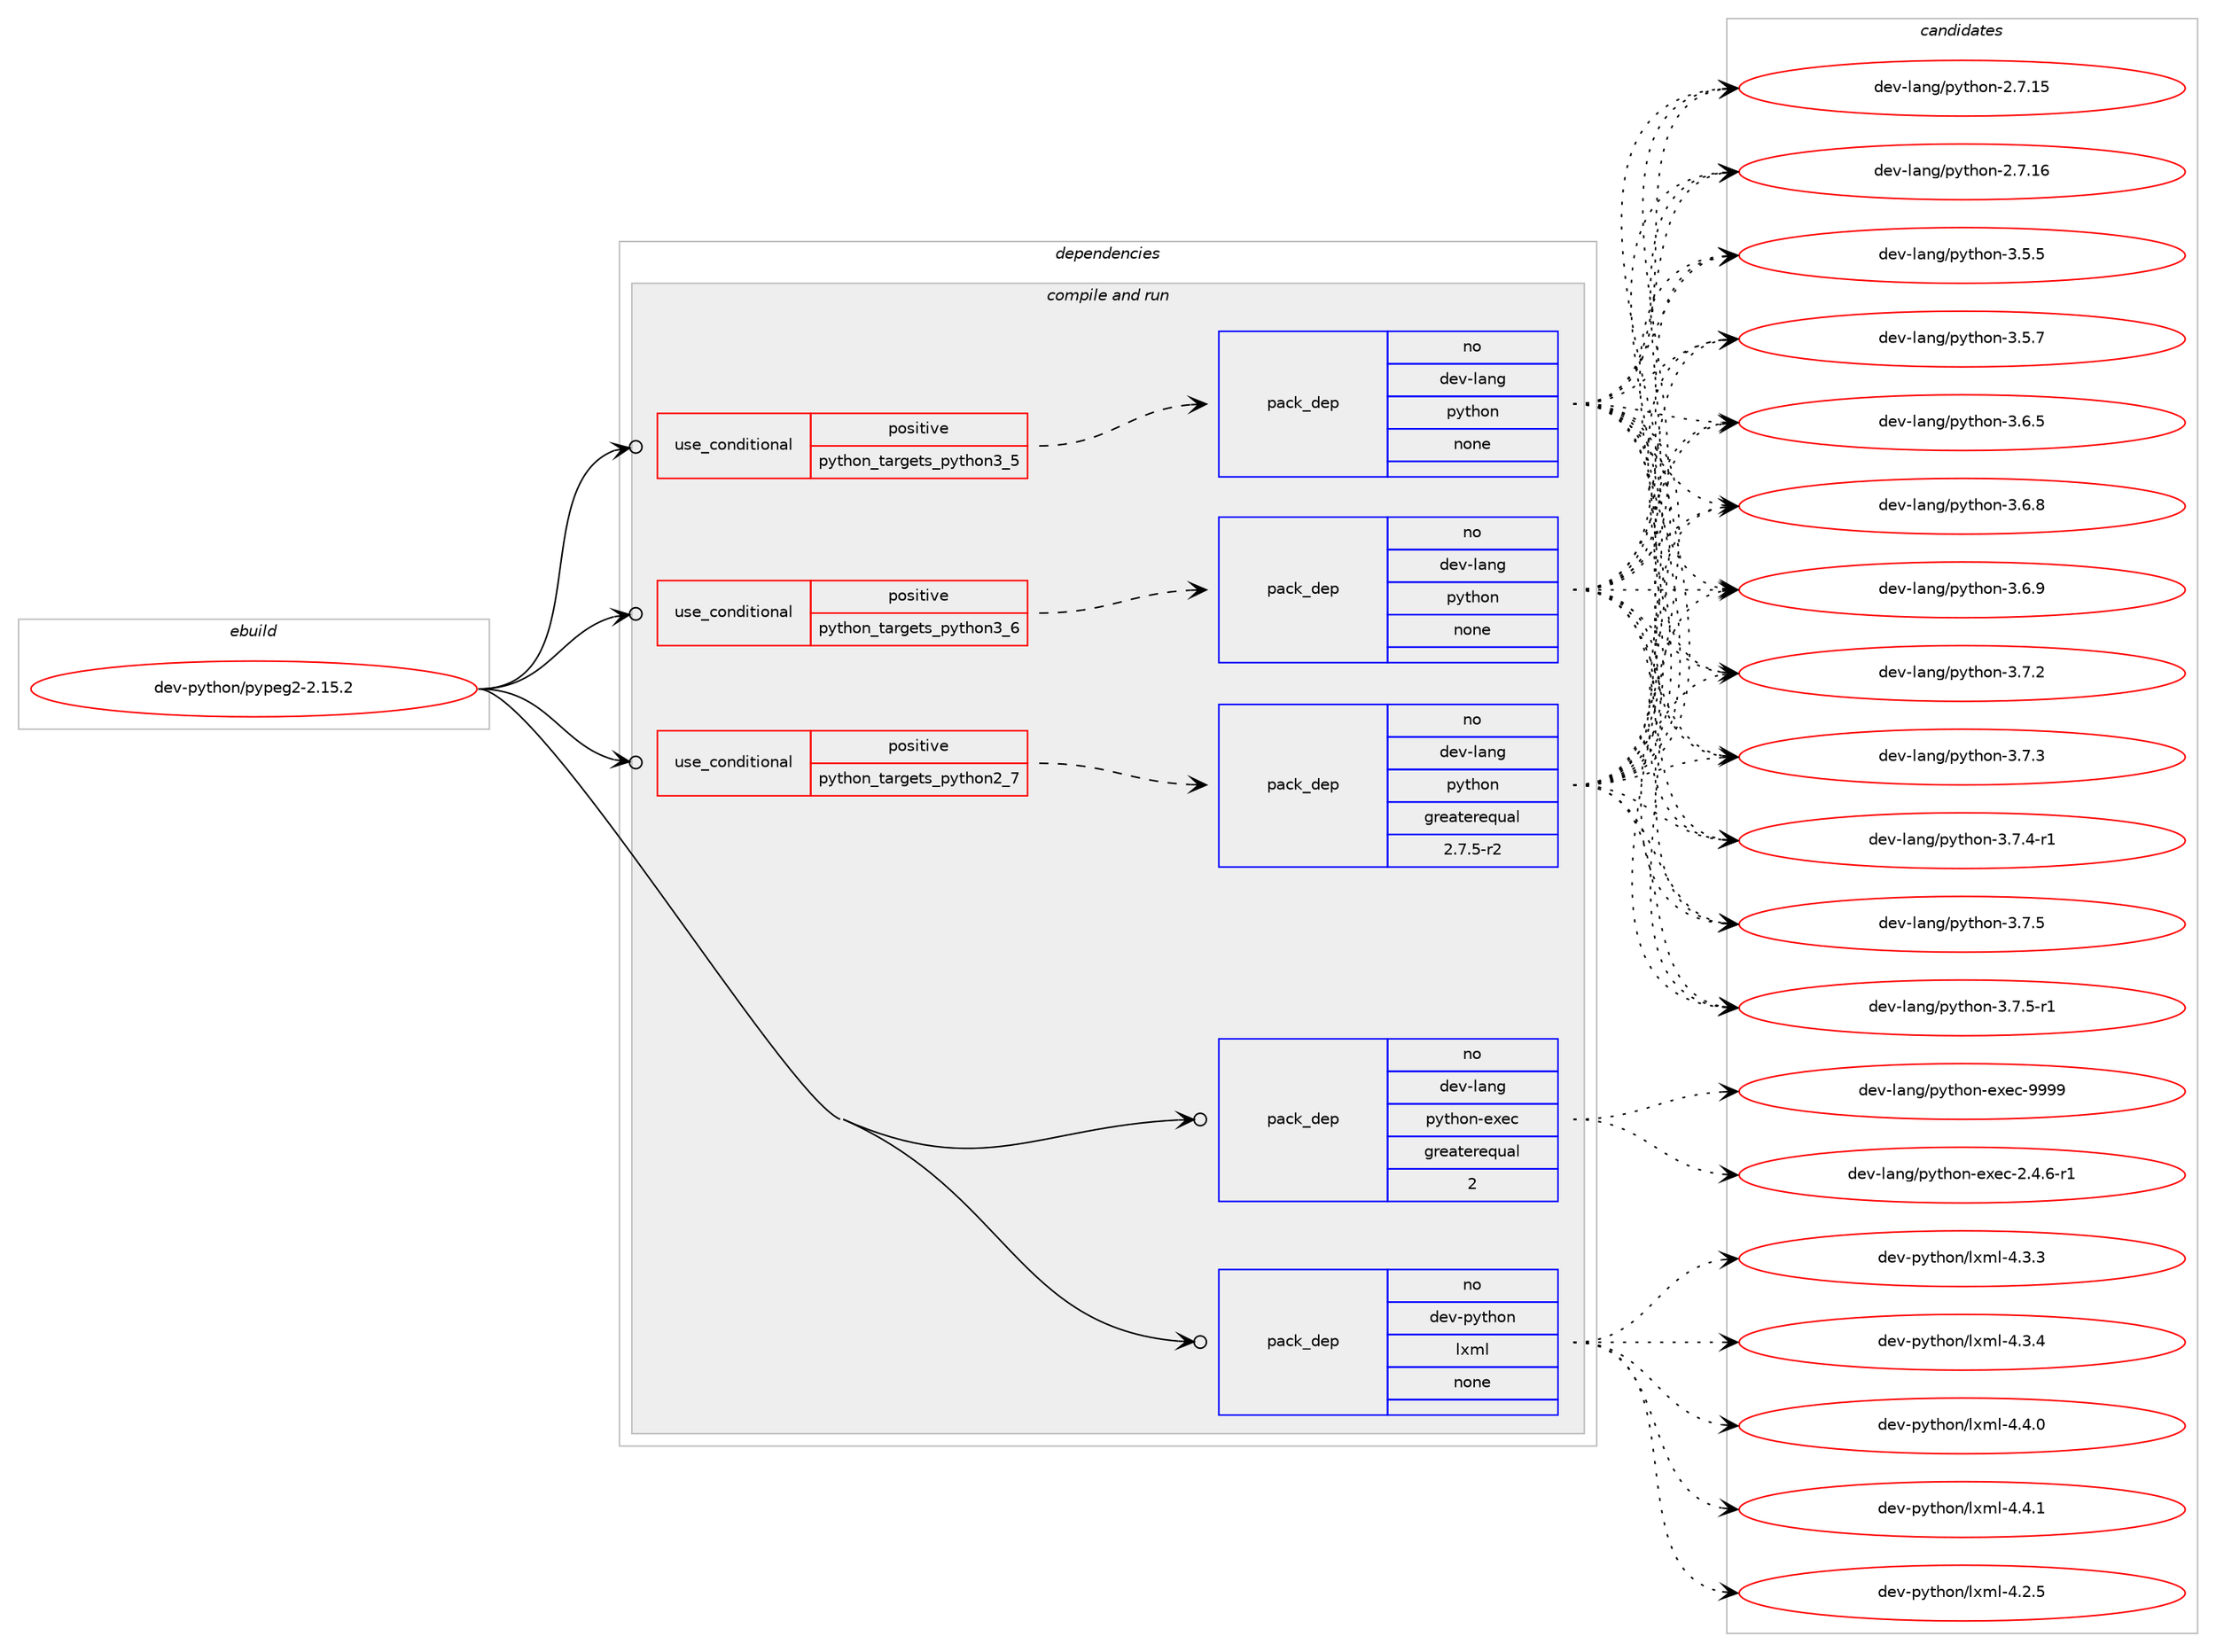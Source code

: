 digraph prolog {

# *************
# Graph options
# *************

newrank=true;
concentrate=true;
compound=true;
graph [rankdir=LR,fontname=Helvetica,fontsize=10,ranksep=1.5];#, ranksep=2.5, nodesep=0.2];
edge  [arrowhead=vee];
node  [fontname=Helvetica,fontsize=10];

# **********
# The ebuild
# **********

subgraph cluster_leftcol {
color=gray;
rank=same;
label=<<i>ebuild</i>>;
id [label="dev-python/pypeg2-2.15.2", color=red, width=4, href="../dev-python/pypeg2-2.15.2.svg"];
}

# ****************
# The dependencies
# ****************

subgraph cluster_midcol {
color=gray;
label=<<i>dependencies</i>>;
subgraph cluster_compile {
fillcolor="#eeeeee";
style=filled;
label=<<i>compile</i>>;
}
subgraph cluster_compileandrun {
fillcolor="#eeeeee";
style=filled;
label=<<i>compile and run</i>>;
subgraph cond146519 {
dependency627742 [label=<<TABLE BORDER="0" CELLBORDER="1" CELLSPACING="0" CELLPADDING="4"><TR><TD ROWSPAN="3" CELLPADDING="10">use_conditional</TD></TR><TR><TD>positive</TD></TR><TR><TD>python_targets_python2_7</TD></TR></TABLE>>, shape=none, color=red];
subgraph pack469374 {
dependency627743 [label=<<TABLE BORDER="0" CELLBORDER="1" CELLSPACING="0" CELLPADDING="4" WIDTH="220"><TR><TD ROWSPAN="6" CELLPADDING="30">pack_dep</TD></TR><TR><TD WIDTH="110">no</TD></TR><TR><TD>dev-lang</TD></TR><TR><TD>python</TD></TR><TR><TD>greaterequal</TD></TR><TR><TD>2.7.5-r2</TD></TR></TABLE>>, shape=none, color=blue];
}
dependency627742:e -> dependency627743:w [weight=20,style="dashed",arrowhead="vee"];
}
id:e -> dependency627742:w [weight=20,style="solid",arrowhead="odotvee"];
subgraph cond146520 {
dependency627744 [label=<<TABLE BORDER="0" CELLBORDER="1" CELLSPACING="0" CELLPADDING="4"><TR><TD ROWSPAN="3" CELLPADDING="10">use_conditional</TD></TR><TR><TD>positive</TD></TR><TR><TD>python_targets_python3_5</TD></TR></TABLE>>, shape=none, color=red];
subgraph pack469375 {
dependency627745 [label=<<TABLE BORDER="0" CELLBORDER="1" CELLSPACING="0" CELLPADDING="4" WIDTH="220"><TR><TD ROWSPAN="6" CELLPADDING="30">pack_dep</TD></TR><TR><TD WIDTH="110">no</TD></TR><TR><TD>dev-lang</TD></TR><TR><TD>python</TD></TR><TR><TD>none</TD></TR><TR><TD></TD></TR></TABLE>>, shape=none, color=blue];
}
dependency627744:e -> dependency627745:w [weight=20,style="dashed",arrowhead="vee"];
}
id:e -> dependency627744:w [weight=20,style="solid",arrowhead="odotvee"];
subgraph cond146521 {
dependency627746 [label=<<TABLE BORDER="0" CELLBORDER="1" CELLSPACING="0" CELLPADDING="4"><TR><TD ROWSPAN="3" CELLPADDING="10">use_conditional</TD></TR><TR><TD>positive</TD></TR><TR><TD>python_targets_python3_6</TD></TR></TABLE>>, shape=none, color=red];
subgraph pack469376 {
dependency627747 [label=<<TABLE BORDER="0" CELLBORDER="1" CELLSPACING="0" CELLPADDING="4" WIDTH="220"><TR><TD ROWSPAN="6" CELLPADDING="30">pack_dep</TD></TR><TR><TD WIDTH="110">no</TD></TR><TR><TD>dev-lang</TD></TR><TR><TD>python</TD></TR><TR><TD>none</TD></TR><TR><TD></TD></TR></TABLE>>, shape=none, color=blue];
}
dependency627746:e -> dependency627747:w [weight=20,style="dashed",arrowhead="vee"];
}
id:e -> dependency627746:w [weight=20,style="solid",arrowhead="odotvee"];
subgraph pack469377 {
dependency627748 [label=<<TABLE BORDER="0" CELLBORDER="1" CELLSPACING="0" CELLPADDING="4" WIDTH="220"><TR><TD ROWSPAN="6" CELLPADDING="30">pack_dep</TD></TR><TR><TD WIDTH="110">no</TD></TR><TR><TD>dev-lang</TD></TR><TR><TD>python-exec</TD></TR><TR><TD>greaterequal</TD></TR><TR><TD>2</TD></TR></TABLE>>, shape=none, color=blue];
}
id:e -> dependency627748:w [weight=20,style="solid",arrowhead="odotvee"];
subgraph pack469378 {
dependency627749 [label=<<TABLE BORDER="0" CELLBORDER="1" CELLSPACING="0" CELLPADDING="4" WIDTH="220"><TR><TD ROWSPAN="6" CELLPADDING="30">pack_dep</TD></TR><TR><TD WIDTH="110">no</TD></TR><TR><TD>dev-python</TD></TR><TR><TD>lxml</TD></TR><TR><TD>none</TD></TR><TR><TD></TD></TR></TABLE>>, shape=none, color=blue];
}
id:e -> dependency627749:w [weight=20,style="solid",arrowhead="odotvee"];
}
subgraph cluster_run {
fillcolor="#eeeeee";
style=filled;
label=<<i>run</i>>;
}
}

# **************
# The candidates
# **************

subgraph cluster_choices {
rank=same;
color=gray;
label=<<i>candidates</i>>;

subgraph choice469374 {
color=black;
nodesep=1;
choice10010111845108971101034711212111610411111045504655464953 [label="dev-lang/python-2.7.15", color=red, width=4,href="../dev-lang/python-2.7.15.svg"];
choice10010111845108971101034711212111610411111045504655464954 [label="dev-lang/python-2.7.16", color=red, width=4,href="../dev-lang/python-2.7.16.svg"];
choice100101118451089711010347112121116104111110455146534653 [label="dev-lang/python-3.5.5", color=red, width=4,href="../dev-lang/python-3.5.5.svg"];
choice100101118451089711010347112121116104111110455146534655 [label="dev-lang/python-3.5.7", color=red, width=4,href="../dev-lang/python-3.5.7.svg"];
choice100101118451089711010347112121116104111110455146544653 [label="dev-lang/python-3.6.5", color=red, width=4,href="../dev-lang/python-3.6.5.svg"];
choice100101118451089711010347112121116104111110455146544656 [label="dev-lang/python-3.6.8", color=red, width=4,href="../dev-lang/python-3.6.8.svg"];
choice100101118451089711010347112121116104111110455146544657 [label="dev-lang/python-3.6.9", color=red, width=4,href="../dev-lang/python-3.6.9.svg"];
choice100101118451089711010347112121116104111110455146554650 [label="dev-lang/python-3.7.2", color=red, width=4,href="../dev-lang/python-3.7.2.svg"];
choice100101118451089711010347112121116104111110455146554651 [label="dev-lang/python-3.7.3", color=red, width=4,href="../dev-lang/python-3.7.3.svg"];
choice1001011184510897110103471121211161041111104551465546524511449 [label="dev-lang/python-3.7.4-r1", color=red, width=4,href="../dev-lang/python-3.7.4-r1.svg"];
choice100101118451089711010347112121116104111110455146554653 [label="dev-lang/python-3.7.5", color=red, width=4,href="../dev-lang/python-3.7.5.svg"];
choice1001011184510897110103471121211161041111104551465546534511449 [label="dev-lang/python-3.7.5-r1", color=red, width=4,href="../dev-lang/python-3.7.5-r1.svg"];
dependency627743:e -> choice10010111845108971101034711212111610411111045504655464953:w [style=dotted,weight="100"];
dependency627743:e -> choice10010111845108971101034711212111610411111045504655464954:w [style=dotted,weight="100"];
dependency627743:e -> choice100101118451089711010347112121116104111110455146534653:w [style=dotted,weight="100"];
dependency627743:e -> choice100101118451089711010347112121116104111110455146534655:w [style=dotted,weight="100"];
dependency627743:e -> choice100101118451089711010347112121116104111110455146544653:w [style=dotted,weight="100"];
dependency627743:e -> choice100101118451089711010347112121116104111110455146544656:w [style=dotted,weight="100"];
dependency627743:e -> choice100101118451089711010347112121116104111110455146544657:w [style=dotted,weight="100"];
dependency627743:e -> choice100101118451089711010347112121116104111110455146554650:w [style=dotted,weight="100"];
dependency627743:e -> choice100101118451089711010347112121116104111110455146554651:w [style=dotted,weight="100"];
dependency627743:e -> choice1001011184510897110103471121211161041111104551465546524511449:w [style=dotted,weight="100"];
dependency627743:e -> choice100101118451089711010347112121116104111110455146554653:w [style=dotted,weight="100"];
dependency627743:e -> choice1001011184510897110103471121211161041111104551465546534511449:w [style=dotted,weight="100"];
}
subgraph choice469375 {
color=black;
nodesep=1;
choice10010111845108971101034711212111610411111045504655464953 [label="dev-lang/python-2.7.15", color=red, width=4,href="../dev-lang/python-2.7.15.svg"];
choice10010111845108971101034711212111610411111045504655464954 [label="dev-lang/python-2.7.16", color=red, width=4,href="../dev-lang/python-2.7.16.svg"];
choice100101118451089711010347112121116104111110455146534653 [label="dev-lang/python-3.5.5", color=red, width=4,href="../dev-lang/python-3.5.5.svg"];
choice100101118451089711010347112121116104111110455146534655 [label="dev-lang/python-3.5.7", color=red, width=4,href="../dev-lang/python-3.5.7.svg"];
choice100101118451089711010347112121116104111110455146544653 [label="dev-lang/python-3.6.5", color=red, width=4,href="../dev-lang/python-3.6.5.svg"];
choice100101118451089711010347112121116104111110455146544656 [label="dev-lang/python-3.6.8", color=red, width=4,href="../dev-lang/python-3.6.8.svg"];
choice100101118451089711010347112121116104111110455146544657 [label="dev-lang/python-3.6.9", color=red, width=4,href="../dev-lang/python-3.6.9.svg"];
choice100101118451089711010347112121116104111110455146554650 [label="dev-lang/python-3.7.2", color=red, width=4,href="../dev-lang/python-3.7.2.svg"];
choice100101118451089711010347112121116104111110455146554651 [label="dev-lang/python-3.7.3", color=red, width=4,href="../dev-lang/python-3.7.3.svg"];
choice1001011184510897110103471121211161041111104551465546524511449 [label="dev-lang/python-3.7.4-r1", color=red, width=4,href="../dev-lang/python-3.7.4-r1.svg"];
choice100101118451089711010347112121116104111110455146554653 [label="dev-lang/python-3.7.5", color=red, width=4,href="../dev-lang/python-3.7.5.svg"];
choice1001011184510897110103471121211161041111104551465546534511449 [label="dev-lang/python-3.7.5-r1", color=red, width=4,href="../dev-lang/python-3.7.5-r1.svg"];
dependency627745:e -> choice10010111845108971101034711212111610411111045504655464953:w [style=dotted,weight="100"];
dependency627745:e -> choice10010111845108971101034711212111610411111045504655464954:w [style=dotted,weight="100"];
dependency627745:e -> choice100101118451089711010347112121116104111110455146534653:w [style=dotted,weight="100"];
dependency627745:e -> choice100101118451089711010347112121116104111110455146534655:w [style=dotted,weight="100"];
dependency627745:e -> choice100101118451089711010347112121116104111110455146544653:w [style=dotted,weight="100"];
dependency627745:e -> choice100101118451089711010347112121116104111110455146544656:w [style=dotted,weight="100"];
dependency627745:e -> choice100101118451089711010347112121116104111110455146544657:w [style=dotted,weight="100"];
dependency627745:e -> choice100101118451089711010347112121116104111110455146554650:w [style=dotted,weight="100"];
dependency627745:e -> choice100101118451089711010347112121116104111110455146554651:w [style=dotted,weight="100"];
dependency627745:e -> choice1001011184510897110103471121211161041111104551465546524511449:w [style=dotted,weight="100"];
dependency627745:e -> choice100101118451089711010347112121116104111110455146554653:w [style=dotted,weight="100"];
dependency627745:e -> choice1001011184510897110103471121211161041111104551465546534511449:w [style=dotted,weight="100"];
}
subgraph choice469376 {
color=black;
nodesep=1;
choice10010111845108971101034711212111610411111045504655464953 [label="dev-lang/python-2.7.15", color=red, width=4,href="../dev-lang/python-2.7.15.svg"];
choice10010111845108971101034711212111610411111045504655464954 [label="dev-lang/python-2.7.16", color=red, width=4,href="../dev-lang/python-2.7.16.svg"];
choice100101118451089711010347112121116104111110455146534653 [label="dev-lang/python-3.5.5", color=red, width=4,href="../dev-lang/python-3.5.5.svg"];
choice100101118451089711010347112121116104111110455146534655 [label="dev-lang/python-3.5.7", color=red, width=4,href="../dev-lang/python-3.5.7.svg"];
choice100101118451089711010347112121116104111110455146544653 [label="dev-lang/python-3.6.5", color=red, width=4,href="../dev-lang/python-3.6.5.svg"];
choice100101118451089711010347112121116104111110455146544656 [label="dev-lang/python-3.6.8", color=red, width=4,href="../dev-lang/python-3.6.8.svg"];
choice100101118451089711010347112121116104111110455146544657 [label="dev-lang/python-3.6.9", color=red, width=4,href="../dev-lang/python-3.6.9.svg"];
choice100101118451089711010347112121116104111110455146554650 [label="dev-lang/python-3.7.2", color=red, width=4,href="../dev-lang/python-3.7.2.svg"];
choice100101118451089711010347112121116104111110455146554651 [label="dev-lang/python-3.7.3", color=red, width=4,href="../dev-lang/python-3.7.3.svg"];
choice1001011184510897110103471121211161041111104551465546524511449 [label="dev-lang/python-3.7.4-r1", color=red, width=4,href="../dev-lang/python-3.7.4-r1.svg"];
choice100101118451089711010347112121116104111110455146554653 [label="dev-lang/python-3.7.5", color=red, width=4,href="../dev-lang/python-3.7.5.svg"];
choice1001011184510897110103471121211161041111104551465546534511449 [label="dev-lang/python-3.7.5-r1", color=red, width=4,href="../dev-lang/python-3.7.5-r1.svg"];
dependency627747:e -> choice10010111845108971101034711212111610411111045504655464953:w [style=dotted,weight="100"];
dependency627747:e -> choice10010111845108971101034711212111610411111045504655464954:w [style=dotted,weight="100"];
dependency627747:e -> choice100101118451089711010347112121116104111110455146534653:w [style=dotted,weight="100"];
dependency627747:e -> choice100101118451089711010347112121116104111110455146534655:w [style=dotted,weight="100"];
dependency627747:e -> choice100101118451089711010347112121116104111110455146544653:w [style=dotted,weight="100"];
dependency627747:e -> choice100101118451089711010347112121116104111110455146544656:w [style=dotted,weight="100"];
dependency627747:e -> choice100101118451089711010347112121116104111110455146544657:w [style=dotted,weight="100"];
dependency627747:e -> choice100101118451089711010347112121116104111110455146554650:w [style=dotted,weight="100"];
dependency627747:e -> choice100101118451089711010347112121116104111110455146554651:w [style=dotted,weight="100"];
dependency627747:e -> choice1001011184510897110103471121211161041111104551465546524511449:w [style=dotted,weight="100"];
dependency627747:e -> choice100101118451089711010347112121116104111110455146554653:w [style=dotted,weight="100"];
dependency627747:e -> choice1001011184510897110103471121211161041111104551465546534511449:w [style=dotted,weight="100"];
}
subgraph choice469377 {
color=black;
nodesep=1;
choice10010111845108971101034711212111610411111045101120101994550465246544511449 [label="dev-lang/python-exec-2.4.6-r1", color=red, width=4,href="../dev-lang/python-exec-2.4.6-r1.svg"];
choice10010111845108971101034711212111610411111045101120101994557575757 [label="dev-lang/python-exec-9999", color=red, width=4,href="../dev-lang/python-exec-9999.svg"];
dependency627748:e -> choice10010111845108971101034711212111610411111045101120101994550465246544511449:w [style=dotted,weight="100"];
dependency627748:e -> choice10010111845108971101034711212111610411111045101120101994557575757:w [style=dotted,weight="100"];
}
subgraph choice469378 {
color=black;
nodesep=1;
choice1001011184511212111610411111047108120109108455246504653 [label="dev-python/lxml-4.2.5", color=red, width=4,href="../dev-python/lxml-4.2.5.svg"];
choice1001011184511212111610411111047108120109108455246514651 [label="dev-python/lxml-4.3.3", color=red, width=4,href="../dev-python/lxml-4.3.3.svg"];
choice1001011184511212111610411111047108120109108455246514652 [label="dev-python/lxml-4.3.4", color=red, width=4,href="../dev-python/lxml-4.3.4.svg"];
choice1001011184511212111610411111047108120109108455246524648 [label="dev-python/lxml-4.4.0", color=red, width=4,href="../dev-python/lxml-4.4.0.svg"];
choice1001011184511212111610411111047108120109108455246524649 [label="dev-python/lxml-4.4.1", color=red, width=4,href="../dev-python/lxml-4.4.1.svg"];
dependency627749:e -> choice1001011184511212111610411111047108120109108455246504653:w [style=dotted,weight="100"];
dependency627749:e -> choice1001011184511212111610411111047108120109108455246514651:w [style=dotted,weight="100"];
dependency627749:e -> choice1001011184511212111610411111047108120109108455246514652:w [style=dotted,weight="100"];
dependency627749:e -> choice1001011184511212111610411111047108120109108455246524648:w [style=dotted,weight="100"];
dependency627749:e -> choice1001011184511212111610411111047108120109108455246524649:w [style=dotted,weight="100"];
}
}

}
